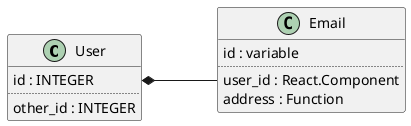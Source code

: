 @startuml
left to right direction

class User {
    id : INTEGER
    ..
    other_id : INTEGER
}

class Email {
    id : variable
    ..
    user_id : React.Component
    address : Function
}

User::id *-- Email::user_id
@enduml